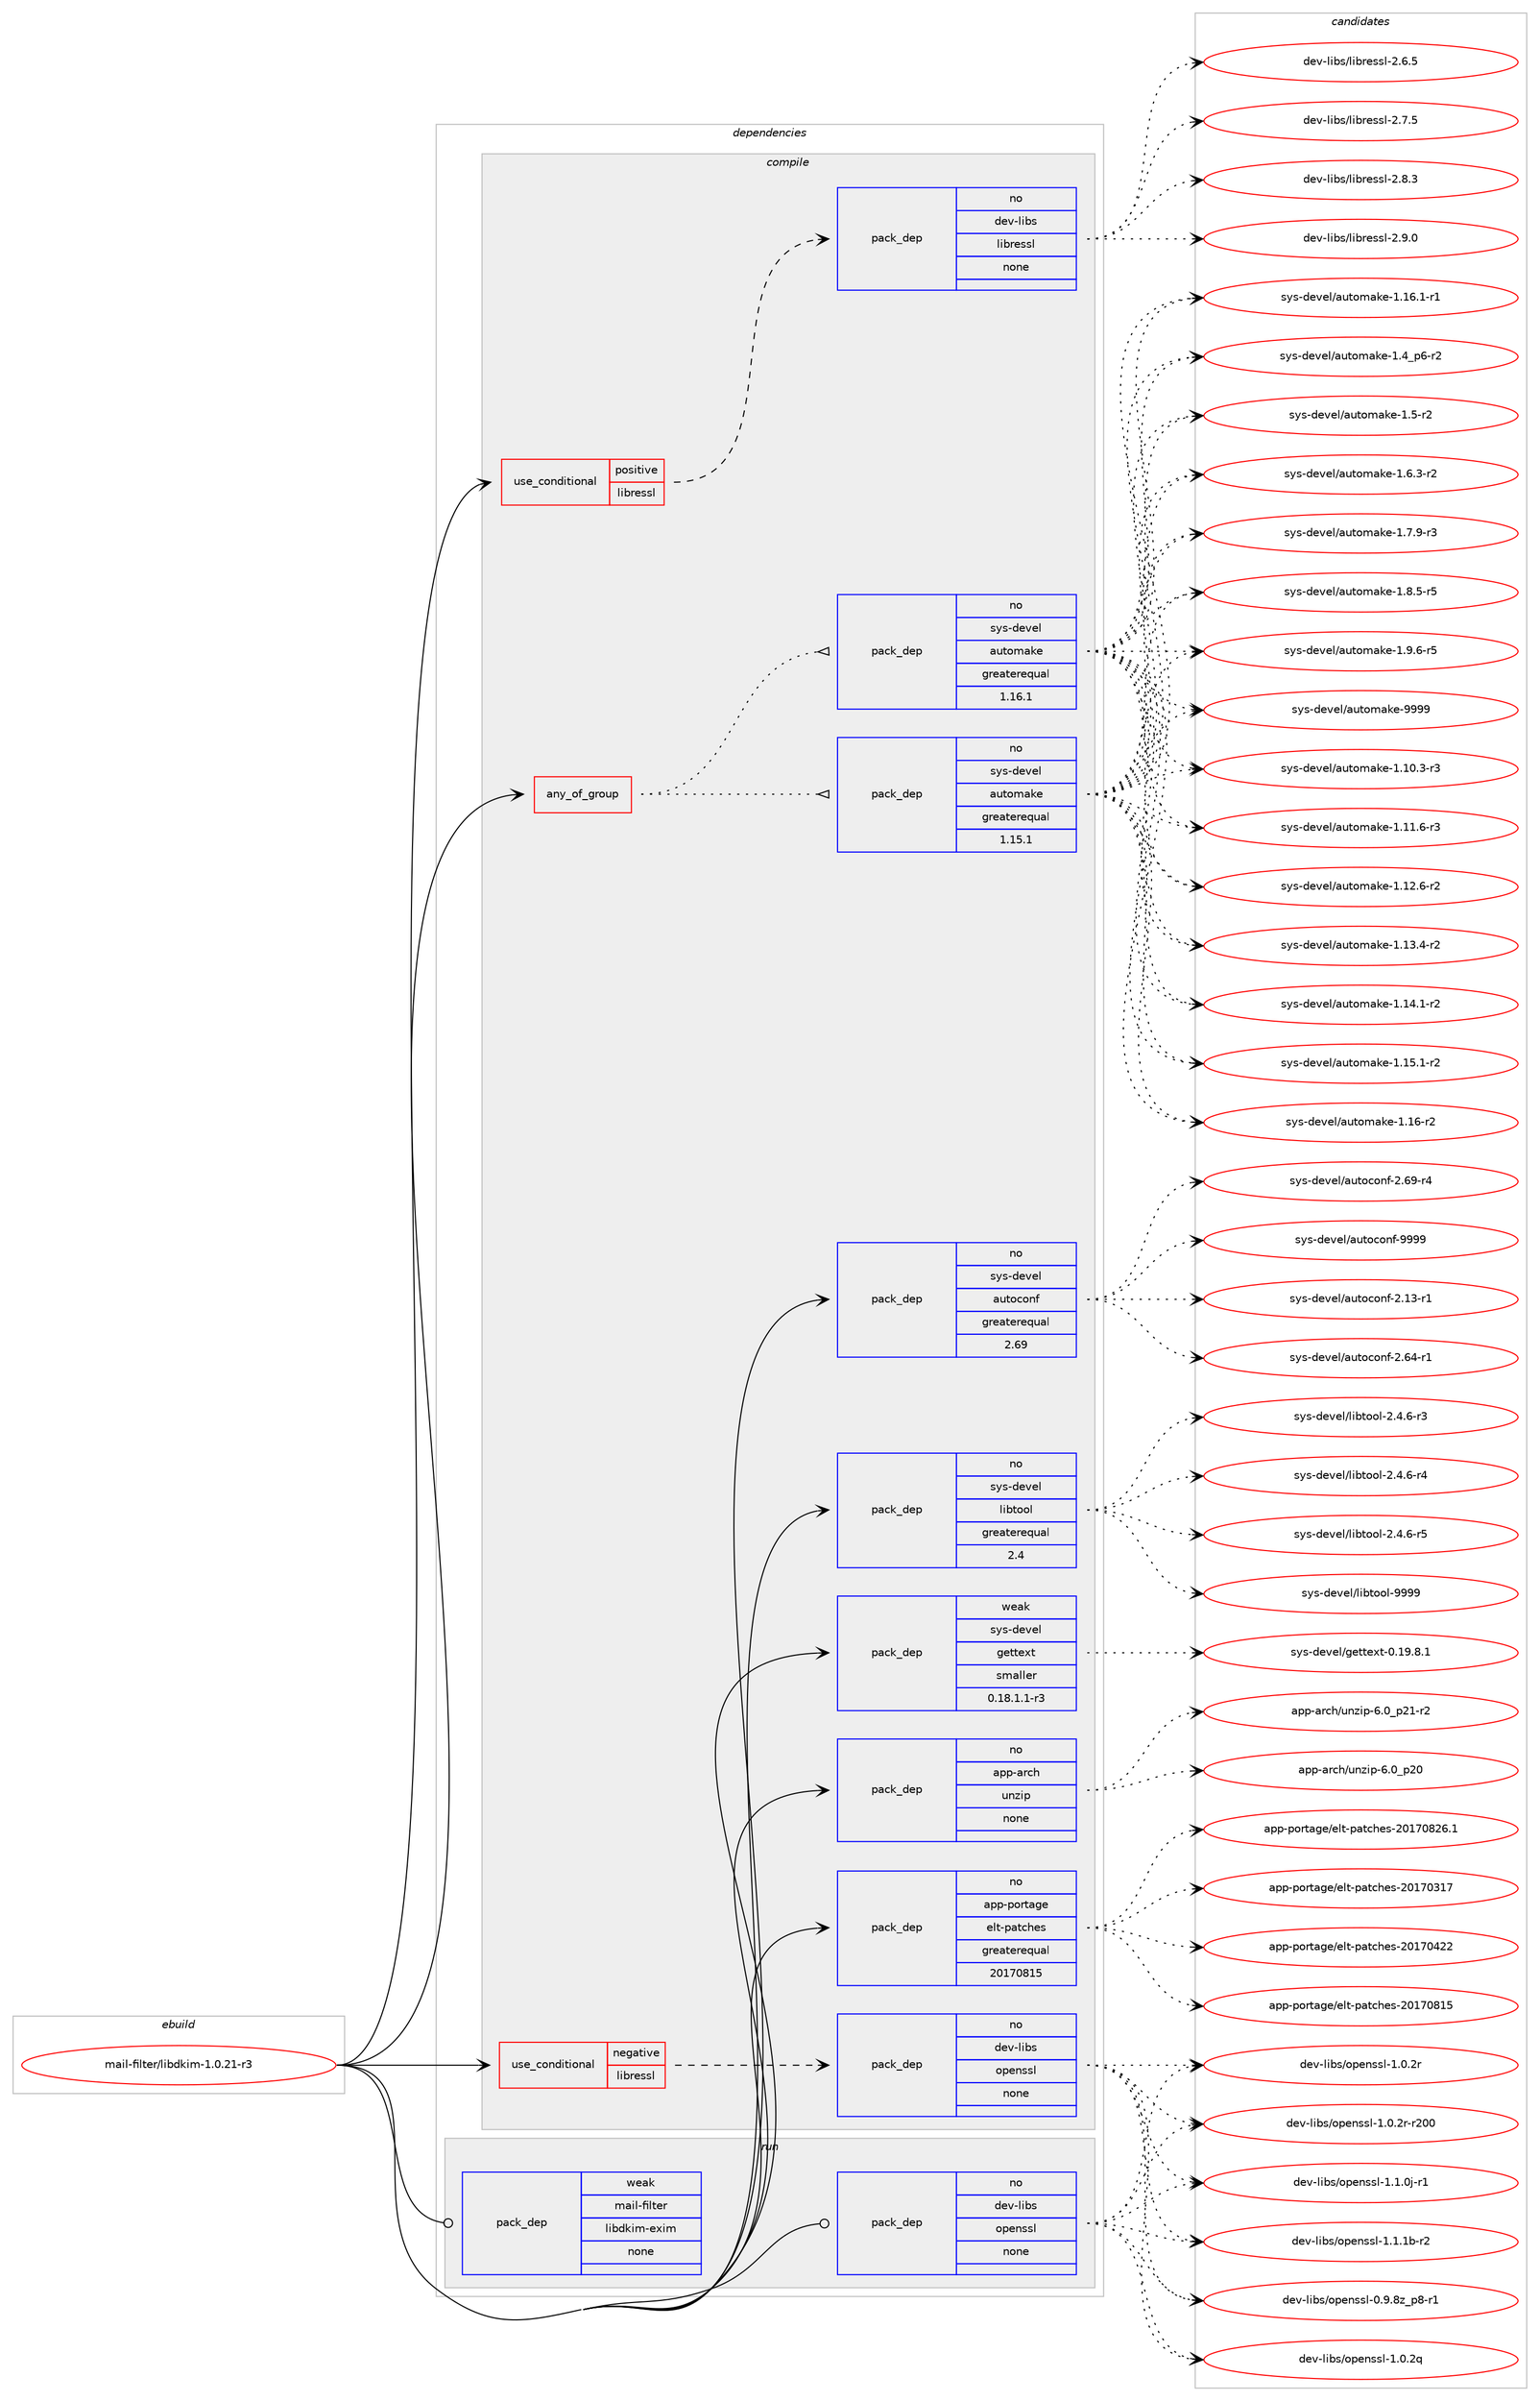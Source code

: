 digraph prolog {

# *************
# Graph options
# *************

newrank=true;
concentrate=true;
compound=true;
graph [rankdir=LR,fontname=Helvetica,fontsize=10,ranksep=1.5];#, ranksep=2.5, nodesep=0.2];
edge  [arrowhead=vee];
node  [fontname=Helvetica,fontsize=10];

# **********
# The ebuild
# **********

subgraph cluster_leftcol {
color=gray;
rank=same;
label=<<i>ebuild</i>>;
id [label="mail-filter/libdkim-1.0.21-r3", color=red, width=4, href="../mail-filter/libdkim-1.0.21-r3.svg"];
}

# ****************
# The dependencies
# ****************

subgraph cluster_midcol {
color=gray;
label=<<i>dependencies</i>>;
subgraph cluster_compile {
fillcolor="#eeeeee";
style=filled;
label=<<i>compile</i>>;
subgraph any24450 {
dependency1595285 [label=<<TABLE BORDER="0" CELLBORDER="1" CELLSPACING="0" CELLPADDING="4"><TR><TD CELLPADDING="10">any_of_group</TD></TR></TABLE>>, shape=none, color=red];subgraph pack1139341 {
dependency1595286 [label=<<TABLE BORDER="0" CELLBORDER="1" CELLSPACING="0" CELLPADDING="4" WIDTH="220"><TR><TD ROWSPAN="6" CELLPADDING="30">pack_dep</TD></TR><TR><TD WIDTH="110">no</TD></TR><TR><TD>sys-devel</TD></TR><TR><TD>automake</TD></TR><TR><TD>greaterequal</TD></TR><TR><TD>1.16.1</TD></TR></TABLE>>, shape=none, color=blue];
}
dependency1595285:e -> dependency1595286:w [weight=20,style="dotted",arrowhead="oinv"];
subgraph pack1139342 {
dependency1595287 [label=<<TABLE BORDER="0" CELLBORDER="1" CELLSPACING="0" CELLPADDING="4" WIDTH="220"><TR><TD ROWSPAN="6" CELLPADDING="30">pack_dep</TD></TR><TR><TD WIDTH="110">no</TD></TR><TR><TD>sys-devel</TD></TR><TR><TD>automake</TD></TR><TR><TD>greaterequal</TD></TR><TR><TD>1.15.1</TD></TR></TABLE>>, shape=none, color=blue];
}
dependency1595285:e -> dependency1595287:w [weight=20,style="dotted",arrowhead="oinv"];
}
id:e -> dependency1595285:w [weight=20,style="solid",arrowhead="vee"];
subgraph cond430850 {
dependency1595288 [label=<<TABLE BORDER="0" CELLBORDER="1" CELLSPACING="0" CELLPADDING="4"><TR><TD ROWSPAN="3" CELLPADDING="10">use_conditional</TD></TR><TR><TD>negative</TD></TR><TR><TD>libressl</TD></TR></TABLE>>, shape=none, color=red];
subgraph pack1139343 {
dependency1595289 [label=<<TABLE BORDER="0" CELLBORDER="1" CELLSPACING="0" CELLPADDING="4" WIDTH="220"><TR><TD ROWSPAN="6" CELLPADDING="30">pack_dep</TD></TR><TR><TD WIDTH="110">no</TD></TR><TR><TD>dev-libs</TD></TR><TR><TD>openssl</TD></TR><TR><TD>none</TD></TR><TR><TD></TD></TR></TABLE>>, shape=none, color=blue];
}
dependency1595288:e -> dependency1595289:w [weight=20,style="dashed",arrowhead="vee"];
}
id:e -> dependency1595288:w [weight=20,style="solid",arrowhead="vee"];
subgraph cond430851 {
dependency1595290 [label=<<TABLE BORDER="0" CELLBORDER="1" CELLSPACING="0" CELLPADDING="4"><TR><TD ROWSPAN="3" CELLPADDING="10">use_conditional</TD></TR><TR><TD>positive</TD></TR><TR><TD>libressl</TD></TR></TABLE>>, shape=none, color=red];
subgraph pack1139344 {
dependency1595291 [label=<<TABLE BORDER="0" CELLBORDER="1" CELLSPACING="0" CELLPADDING="4" WIDTH="220"><TR><TD ROWSPAN="6" CELLPADDING="30">pack_dep</TD></TR><TR><TD WIDTH="110">no</TD></TR><TR><TD>dev-libs</TD></TR><TR><TD>libressl</TD></TR><TR><TD>none</TD></TR><TR><TD></TD></TR></TABLE>>, shape=none, color=blue];
}
dependency1595290:e -> dependency1595291:w [weight=20,style="dashed",arrowhead="vee"];
}
id:e -> dependency1595290:w [weight=20,style="solid",arrowhead="vee"];
subgraph pack1139345 {
dependency1595292 [label=<<TABLE BORDER="0" CELLBORDER="1" CELLSPACING="0" CELLPADDING="4" WIDTH="220"><TR><TD ROWSPAN="6" CELLPADDING="30">pack_dep</TD></TR><TR><TD WIDTH="110">no</TD></TR><TR><TD>app-arch</TD></TR><TR><TD>unzip</TD></TR><TR><TD>none</TD></TR><TR><TD></TD></TR></TABLE>>, shape=none, color=blue];
}
id:e -> dependency1595292:w [weight=20,style="solid",arrowhead="vee"];
subgraph pack1139346 {
dependency1595293 [label=<<TABLE BORDER="0" CELLBORDER="1" CELLSPACING="0" CELLPADDING="4" WIDTH="220"><TR><TD ROWSPAN="6" CELLPADDING="30">pack_dep</TD></TR><TR><TD WIDTH="110">no</TD></TR><TR><TD>app-portage</TD></TR><TR><TD>elt-patches</TD></TR><TR><TD>greaterequal</TD></TR><TR><TD>20170815</TD></TR></TABLE>>, shape=none, color=blue];
}
id:e -> dependency1595293:w [weight=20,style="solid",arrowhead="vee"];
subgraph pack1139347 {
dependency1595294 [label=<<TABLE BORDER="0" CELLBORDER="1" CELLSPACING="0" CELLPADDING="4" WIDTH="220"><TR><TD ROWSPAN="6" CELLPADDING="30">pack_dep</TD></TR><TR><TD WIDTH="110">no</TD></TR><TR><TD>sys-devel</TD></TR><TR><TD>autoconf</TD></TR><TR><TD>greaterequal</TD></TR><TR><TD>2.69</TD></TR></TABLE>>, shape=none, color=blue];
}
id:e -> dependency1595294:w [weight=20,style="solid",arrowhead="vee"];
subgraph pack1139348 {
dependency1595295 [label=<<TABLE BORDER="0" CELLBORDER="1" CELLSPACING="0" CELLPADDING="4" WIDTH="220"><TR><TD ROWSPAN="6" CELLPADDING="30">pack_dep</TD></TR><TR><TD WIDTH="110">no</TD></TR><TR><TD>sys-devel</TD></TR><TR><TD>libtool</TD></TR><TR><TD>greaterequal</TD></TR><TR><TD>2.4</TD></TR></TABLE>>, shape=none, color=blue];
}
id:e -> dependency1595295:w [weight=20,style="solid",arrowhead="vee"];
subgraph pack1139349 {
dependency1595296 [label=<<TABLE BORDER="0" CELLBORDER="1" CELLSPACING="0" CELLPADDING="4" WIDTH="220"><TR><TD ROWSPAN="6" CELLPADDING="30">pack_dep</TD></TR><TR><TD WIDTH="110">weak</TD></TR><TR><TD>sys-devel</TD></TR><TR><TD>gettext</TD></TR><TR><TD>smaller</TD></TR><TR><TD>0.18.1.1-r3</TD></TR></TABLE>>, shape=none, color=blue];
}
id:e -> dependency1595296:w [weight=20,style="solid",arrowhead="vee"];
}
subgraph cluster_compileandrun {
fillcolor="#eeeeee";
style=filled;
label=<<i>compile and run</i>>;
}
subgraph cluster_run {
fillcolor="#eeeeee";
style=filled;
label=<<i>run</i>>;
subgraph pack1139350 {
dependency1595297 [label=<<TABLE BORDER="0" CELLBORDER="1" CELLSPACING="0" CELLPADDING="4" WIDTH="220"><TR><TD ROWSPAN="6" CELLPADDING="30">pack_dep</TD></TR><TR><TD WIDTH="110">no</TD></TR><TR><TD>dev-libs</TD></TR><TR><TD>openssl</TD></TR><TR><TD>none</TD></TR><TR><TD></TD></TR></TABLE>>, shape=none, color=blue];
}
id:e -> dependency1595297:w [weight=20,style="solid",arrowhead="odot"];
subgraph pack1139351 {
dependency1595298 [label=<<TABLE BORDER="0" CELLBORDER="1" CELLSPACING="0" CELLPADDING="4" WIDTH="220"><TR><TD ROWSPAN="6" CELLPADDING="30">pack_dep</TD></TR><TR><TD WIDTH="110">weak</TD></TR><TR><TD>mail-filter</TD></TR><TR><TD>libdkim-exim</TD></TR><TR><TD>none</TD></TR><TR><TD></TD></TR></TABLE>>, shape=none, color=blue];
}
id:e -> dependency1595298:w [weight=20,style="solid",arrowhead="odot"];
}
}

# **************
# The candidates
# **************

subgraph cluster_choices {
rank=same;
color=gray;
label=<<i>candidates</i>>;

subgraph choice1139341 {
color=black;
nodesep=1;
choice11512111545100101118101108479711711611110997107101454946494846514511451 [label="sys-devel/automake-1.10.3-r3", color=red, width=4,href="../sys-devel/automake-1.10.3-r3.svg"];
choice11512111545100101118101108479711711611110997107101454946494946544511451 [label="sys-devel/automake-1.11.6-r3", color=red, width=4,href="../sys-devel/automake-1.11.6-r3.svg"];
choice11512111545100101118101108479711711611110997107101454946495046544511450 [label="sys-devel/automake-1.12.6-r2", color=red, width=4,href="../sys-devel/automake-1.12.6-r2.svg"];
choice11512111545100101118101108479711711611110997107101454946495146524511450 [label="sys-devel/automake-1.13.4-r2", color=red, width=4,href="../sys-devel/automake-1.13.4-r2.svg"];
choice11512111545100101118101108479711711611110997107101454946495246494511450 [label="sys-devel/automake-1.14.1-r2", color=red, width=4,href="../sys-devel/automake-1.14.1-r2.svg"];
choice11512111545100101118101108479711711611110997107101454946495346494511450 [label="sys-devel/automake-1.15.1-r2", color=red, width=4,href="../sys-devel/automake-1.15.1-r2.svg"];
choice1151211154510010111810110847971171161111099710710145494649544511450 [label="sys-devel/automake-1.16-r2", color=red, width=4,href="../sys-devel/automake-1.16-r2.svg"];
choice11512111545100101118101108479711711611110997107101454946495446494511449 [label="sys-devel/automake-1.16.1-r1", color=red, width=4,href="../sys-devel/automake-1.16.1-r1.svg"];
choice115121115451001011181011084797117116111109971071014549465295112544511450 [label="sys-devel/automake-1.4_p6-r2", color=red, width=4,href="../sys-devel/automake-1.4_p6-r2.svg"];
choice11512111545100101118101108479711711611110997107101454946534511450 [label="sys-devel/automake-1.5-r2", color=red, width=4,href="../sys-devel/automake-1.5-r2.svg"];
choice115121115451001011181011084797117116111109971071014549465446514511450 [label="sys-devel/automake-1.6.3-r2", color=red, width=4,href="../sys-devel/automake-1.6.3-r2.svg"];
choice115121115451001011181011084797117116111109971071014549465546574511451 [label="sys-devel/automake-1.7.9-r3", color=red, width=4,href="../sys-devel/automake-1.7.9-r3.svg"];
choice115121115451001011181011084797117116111109971071014549465646534511453 [label="sys-devel/automake-1.8.5-r5", color=red, width=4,href="../sys-devel/automake-1.8.5-r5.svg"];
choice115121115451001011181011084797117116111109971071014549465746544511453 [label="sys-devel/automake-1.9.6-r5", color=red, width=4,href="../sys-devel/automake-1.9.6-r5.svg"];
choice115121115451001011181011084797117116111109971071014557575757 [label="sys-devel/automake-9999", color=red, width=4,href="../sys-devel/automake-9999.svg"];
dependency1595286:e -> choice11512111545100101118101108479711711611110997107101454946494846514511451:w [style=dotted,weight="100"];
dependency1595286:e -> choice11512111545100101118101108479711711611110997107101454946494946544511451:w [style=dotted,weight="100"];
dependency1595286:e -> choice11512111545100101118101108479711711611110997107101454946495046544511450:w [style=dotted,weight="100"];
dependency1595286:e -> choice11512111545100101118101108479711711611110997107101454946495146524511450:w [style=dotted,weight="100"];
dependency1595286:e -> choice11512111545100101118101108479711711611110997107101454946495246494511450:w [style=dotted,weight="100"];
dependency1595286:e -> choice11512111545100101118101108479711711611110997107101454946495346494511450:w [style=dotted,weight="100"];
dependency1595286:e -> choice1151211154510010111810110847971171161111099710710145494649544511450:w [style=dotted,weight="100"];
dependency1595286:e -> choice11512111545100101118101108479711711611110997107101454946495446494511449:w [style=dotted,weight="100"];
dependency1595286:e -> choice115121115451001011181011084797117116111109971071014549465295112544511450:w [style=dotted,weight="100"];
dependency1595286:e -> choice11512111545100101118101108479711711611110997107101454946534511450:w [style=dotted,weight="100"];
dependency1595286:e -> choice115121115451001011181011084797117116111109971071014549465446514511450:w [style=dotted,weight="100"];
dependency1595286:e -> choice115121115451001011181011084797117116111109971071014549465546574511451:w [style=dotted,weight="100"];
dependency1595286:e -> choice115121115451001011181011084797117116111109971071014549465646534511453:w [style=dotted,weight="100"];
dependency1595286:e -> choice115121115451001011181011084797117116111109971071014549465746544511453:w [style=dotted,weight="100"];
dependency1595286:e -> choice115121115451001011181011084797117116111109971071014557575757:w [style=dotted,weight="100"];
}
subgraph choice1139342 {
color=black;
nodesep=1;
choice11512111545100101118101108479711711611110997107101454946494846514511451 [label="sys-devel/automake-1.10.3-r3", color=red, width=4,href="../sys-devel/automake-1.10.3-r3.svg"];
choice11512111545100101118101108479711711611110997107101454946494946544511451 [label="sys-devel/automake-1.11.6-r3", color=red, width=4,href="../sys-devel/automake-1.11.6-r3.svg"];
choice11512111545100101118101108479711711611110997107101454946495046544511450 [label="sys-devel/automake-1.12.6-r2", color=red, width=4,href="../sys-devel/automake-1.12.6-r2.svg"];
choice11512111545100101118101108479711711611110997107101454946495146524511450 [label="sys-devel/automake-1.13.4-r2", color=red, width=4,href="../sys-devel/automake-1.13.4-r2.svg"];
choice11512111545100101118101108479711711611110997107101454946495246494511450 [label="sys-devel/automake-1.14.1-r2", color=red, width=4,href="../sys-devel/automake-1.14.1-r2.svg"];
choice11512111545100101118101108479711711611110997107101454946495346494511450 [label="sys-devel/automake-1.15.1-r2", color=red, width=4,href="../sys-devel/automake-1.15.1-r2.svg"];
choice1151211154510010111810110847971171161111099710710145494649544511450 [label="sys-devel/automake-1.16-r2", color=red, width=4,href="../sys-devel/automake-1.16-r2.svg"];
choice11512111545100101118101108479711711611110997107101454946495446494511449 [label="sys-devel/automake-1.16.1-r1", color=red, width=4,href="../sys-devel/automake-1.16.1-r1.svg"];
choice115121115451001011181011084797117116111109971071014549465295112544511450 [label="sys-devel/automake-1.4_p6-r2", color=red, width=4,href="../sys-devel/automake-1.4_p6-r2.svg"];
choice11512111545100101118101108479711711611110997107101454946534511450 [label="sys-devel/automake-1.5-r2", color=red, width=4,href="../sys-devel/automake-1.5-r2.svg"];
choice115121115451001011181011084797117116111109971071014549465446514511450 [label="sys-devel/automake-1.6.3-r2", color=red, width=4,href="../sys-devel/automake-1.6.3-r2.svg"];
choice115121115451001011181011084797117116111109971071014549465546574511451 [label="sys-devel/automake-1.7.9-r3", color=red, width=4,href="../sys-devel/automake-1.7.9-r3.svg"];
choice115121115451001011181011084797117116111109971071014549465646534511453 [label="sys-devel/automake-1.8.5-r5", color=red, width=4,href="../sys-devel/automake-1.8.5-r5.svg"];
choice115121115451001011181011084797117116111109971071014549465746544511453 [label="sys-devel/automake-1.9.6-r5", color=red, width=4,href="../sys-devel/automake-1.9.6-r5.svg"];
choice115121115451001011181011084797117116111109971071014557575757 [label="sys-devel/automake-9999", color=red, width=4,href="../sys-devel/automake-9999.svg"];
dependency1595287:e -> choice11512111545100101118101108479711711611110997107101454946494846514511451:w [style=dotted,weight="100"];
dependency1595287:e -> choice11512111545100101118101108479711711611110997107101454946494946544511451:w [style=dotted,weight="100"];
dependency1595287:e -> choice11512111545100101118101108479711711611110997107101454946495046544511450:w [style=dotted,weight="100"];
dependency1595287:e -> choice11512111545100101118101108479711711611110997107101454946495146524511450:w [style=dotted,weight="100"];
dependency1595287:e -> choice11512111545100101118101108479711711611110997107101454946495246494511450:w [style=dotted,weight="100"];
dependency1595287:e -> choice11512111545100101118101108479711711611110997107101454946495346494511450:w [style=dotted,weight="100"];
dependency1595287:e -> choice1151211154510010111810110847971171161111099710710145494649544511450:w [style=dotted,weight="100"];
dependency1595287:e -> choice11512111545100101118101108479711711611110997107101454946495446494511449:w [style=dotted,weight="100"];
dependency1595287:e -> choice115121115451001011181011084797117116111109971071014549465295112544511450:w [style=dotted,weight="100"];
dependency1595287:e -> choice11512111545100101118101108479711711611110997107101454946534511450:w [style=dotted,weight="100"];
dependency1595287:e -> choice115121115451001011181011084797117116111109971071014549465446514511450:w [style=dotted,weight="100"];
dependency1595287:e -> choice115121115451001011181011084797117116111109971071014549465546574511451:w [style=dotted,weight="100"];
dependency1595287:e -> choice115121115451001011181011084797117116111109971071014549465646534511453:w [style=dotted,weight="100"];
dependency1595287:e -> choice115121115451001011181011084797117116111109971071014549465746544511453:w [style=dotted,weight="100"];
dependency1595287:e -> choice115121115451001011181011084797117116111109971071014557575757:w [style=dotted,weight="100"];
}
subgraph choice1139343 {
color=black;
nodesep=1;
choice10010111845108105981154711111210111011511510845484657465612295112564511449 [label="dev-libs/openssl-0.9.8z_p8-r1", color=red, width=4,href="../dev-libs/openssl-0.9.8z_p8-r1.svg"];
choice100101118451081059811547111112101110115115108454946484650113 [label="dev-libs/openssl-1.0.2q", color=red, width=4,href="../dev-libs/openssl-1.0.2q.svg"];
choice100101118451081059811547111112101110115115108454946484650114 [label="dev-libs/openssl-1.0.2r", color=red, width=4,href="../dev-libs/openssl-1.0.2r.svg"];
choice10010111845108105981154711111210111011511510845494648465011445114504848 [label="dev-libs/openssl-1.0.2r-r200", color=red, width=4,href="../dev-libs/openssl-1.0.2r-r200.svg"];
choice1001011184510810598115471111121011101151151084549464946481064511449 [label="dev-libs/openssl-1.1.0j-r1", color=red, width=4,href="../dev-libs/openssl-1.1.0j-r1.svg"];
choice100101118451081059811547111112101110115115108454946494649984511450 [label="dev-libs/openssl-1.1.1b-r2", color=red, width=4,href="../dev-libs/openssl-1.1.1b-r2.svg"];
dependency1595289:e -> choice10010111845108105981154711111210111011511510845484657465612295112564511449:w [style=dotted,weight="100"];
dependency1595289:e -> choice100101118451081059811547111112101110115115108454946484650113:w [style=dotted,weight="100"];
dependency1595289:e -> choice100101118451081059811547111112101110115115108454946484650114:w [style=dotted,weight="100"];
dependency1595289:e -> choice10010111845108105981154711111210111011511510845494648465011445114504848:w [style=dotted,weight="100"];
dependency1595289:e -> choice1001011184510810598115471111121011101151151084549464946481064511449:w [style=dotted,weight="100"];
dependency1595289:e -> choice100101118451081059811547111112101110115115108454946494649984511450:w [style=dotted,weight="100"];
}
subgraph choice1139344 {
color=black;
nodesep=1;
choice10010111845108105981154710810598114101115115108455046544653 [label="dev-libs/libressl-2.6.5", color=red, width=4,href="../dev-libs/libressl-2.6.5.svg"];
choice10010111845108105981154710810598114101115115108455046554653 [label="dev-libs/libressl-2.7.5", color=red, width=4,href="../dev-libs/libressl-2.7.5.svg"];
choice10010111845108105981154710810598114101115115108455046564651 [label="dev-libs/libressl-2.8.3", color=red, width=4,href="../dev-libs/libressl-2.8.3.svg"];
choice10010111845108105981154710810598114101115115108455046574648 [label="dev-libs/libressl-2.9.0", color=red, width=4,href="../dev-libs/libressl-2.9.0.svg"];
dependency1595291:e -> choice10010111845108105981154710810598114101115115108455046544653:w [style=dotted,weight="100"];
dependency1595291:e -> choice10010111845108105981154710810598114101115115108455046554653:w [style=dotted,weight="100"];
dependency1595291:e -> choice10010111845108105981154710810598114101115115108455046564651:w [style=dotted,weight="100"];
dependency1595291:e -> choice10010111845108105981154710810598114101115115108455046574648:w [style=dotted,weight="100"];
}
subgraph choice1139345 {
color=black;
nodesep=1;
choice971121124597114991044711711012210511245544648951125048 [label="app-arch/unzip-6.0_p20", color=red, width=4,href="../app-arch/unzip-6.0_p20.svg"];
choice9711211245971149910447117110122105112455446489511250494511450 [label="app-arch/unzip-6.0_p21-r2", color=red, width=4,href="../app-arch/unzip-6.0_p21-r2.svg"];
dependency1595292:e -> choice971121124597114991044711711012210511245544648951125048:w [style=dotted,weight="100"];
dependency1595292:e -> choice9711211245971149910447117110122105112455446489511250494511450:w [style=dotted,weight="100"];
}
subgraph choice1139346 {
color=black;
nodesep=1;
choice97112112451121111141169710310147101108116451129711699104101115455048495548514955 [label="app-portage/elt-patches-20170317", color=red, width=4,href="../app-portage/elt-patches-20170317.svg"];
choice97112112451121111141169710310147101108116451129711699104101115455048495548525050 [label="app-portage/elt-patches-20170422", color=red, width=4,href="../app-portage/elt-patches-20170422.svg"];
choice97112112451121111141169710310147101108116451129711699104101115455048495548564953 [label="app-portage/elt-patches-20170815", color=red, width=4,href="../app-portage/elt-patches-20170815.svg"];
choice971121124511211111411697103101471011081164511297116991041011154550484955485650544649 [label="app-portage/elt-patches-20170826.1", color=red, width=4,href="../app-portage/elt-patches-20170826.1.svg"];
dependency1595293:e -> choice97112112451121111141169710310147101108116451129711699104101115455048495548514955:w [style=dotted,weight="100"];
dependency1595293:e -> choice97112112451121111141169710310147101108116451129711699104101115455048495548525050:w [style=dotted,weight="100"];
dependency1595293:e -> choice97112112451121111141169710310147101108116451129711699104101115455048495548564953:w [style=dotted,weight="100"];
dependency1595293:e -> choice971121124511211111411697103101471011081164511297116991041011154550484955485650544649:w [style=dotted,weight="100"];
}
subgraph choice1139347 {
color=black;
nodesep=1;
choice1151211154510010111810110847971171161119911111010245504649514511449 [label="sys-devel/autoconf-2.13-r1", color=red, width=4,href="../sys-devel/autoconf-2.13-r1.svg"];
choice1151211154510010111810110847971171161119911111010245504654524511449 [label="sys-devel/autoconf-2.64-r1", color=red, width=4,href="../sys-devel/autoconf-2.64-r1.svg"];
choice1151211154510010111810110847971171161119911111010245504654574511452 [label="sys-devel/autoconf-2.69-r4", color=red, width=4,href="../sys-devel/autoconf-2.69-r4.svg"];
choice115121115451001011181011084797117116111991111101024557575757 [label="sys-devel/autoconf-9999", color=red, width=4,href="../sys-devel/autoconf-9999.svg"];
dependency1595294:e -> choice1151211154510010111810110847971171161119911111010245504649514511449:w [style=dotted,weight="100"];
dependency1595294:e -> choice1151211154510010111810110847971171161119911111010245504654524511449:w [style=dotted,weight="100"];
dependency1595294:e -> choice1151211154510010111810110847971171161119911111010245504654574511452:w [style=dotted,weight="100"];
dependency1595294:e -> choice115121115451001011181011084797117116111991111101024557575757:w [style=dotted,weight="100"];
}
subgraph choice1139348 {
color=black;
nodesep=1;
choice1151211154510010111810110847108105981161111111084550465246544511451 [label="sys-devel/libtool-2.4.6-r3", color=red, width=4,href="../sys-devel/libtool-2.4.6-r3.svg"];
choice1151211154510010111810110847108105981161111111084550465246544511452 [label="sys-devel/libtool-2.4.6-r4", color=red, width=4,href="../sys-devel/libtool-2.4.6-r4.svg"];
choice1151211154510010111810110847108105981161111111084550465246544511453 [label="sys-devel/libtool-2.4.6-r5", color=red, width=4,href="../sys-devel/libtool-2.4.6-r5.svg"];
choice1151211154510010111810110847108105981161111111084557575757 [label="sys-devel/libtool-9999", color=red, width=4,href="../sys-devel/libtool-9999.svg"];
dependency1595295:e -> choice1151211154510010111810110847108105981161111111084550465246544511451:w [style=dotted,weight="100"];
dependency1595295:e -> choice1151211154510010111810110847108105981161111111084550465246544511452:w [style=dotted,weight="100"];
dependency1595295:e -> choice1151211154510010111810110847108105981161111111084550465246544511453:w [style=dotted,weight="100"];
dependency1595295:e -> choice1151211154510010111810110847108105981161111111084557575757:w [style=dotted,weight="100"];
}
subgraph choice1139349 {
color=black;
nodesep=1;
choice1151211154510010111810110847103101116116101120116454846495746564649 [label="sys-devel/gettext-0.19.8.1", color=red, width=4,href="../sys-devel/gettext-0.19.8.1.svg"];
dependency1595296:e -> choice1151211154510010111810110847103101116116101120116454846495746564649:w [style=dotted,weight="100"];
}
subgraph choice1139350 {
color=black;
nodesep=1;
choice10010111845108105981154711111210111011511510845484657465612295112564511449 [label="dev-libs/openssl-0.9.8z_p8-r1", color=red, width=4,href="../dev-libs/openssl-0.9.8z_p8-r1.svg"];
choice100101118451081059811547111112101110115115108454946484650113 [label="dev-libs/openssl-1.0.2q", color=red, width=4,href="../dev-libs/openssl-1.0.2q.svg"];
choice100101118451081059811547111112101110115115108454946484650114 [label="dev-libs/openssl-1.0.2r", color=red, width=4,href="../dev-libs/openssl-1.0.2r.svg"];
choice10010111845108105981154711111210111011511510845494648465011445114504848 [label="dev-libs/openssl-1.0.2r-r200", color=red, width=4,href="../dev-libs/openssl-1.0.2r-r200.svg"];
choice1001011184510810598115471111121011101151151084549464946481064511449 [label="dev-libs/openssl-1.1.0j-r1", color=red, width=4,href="../dev-libs/openssl-1.1.0j-r1.svg"];
choice100101118451081059811547111112101110115115108454946494649984511450 [label="dev-libs/openssl-1.1.1b-r2", color=red, width=4,href="../dev-libs/openssl-1.1.1b-r2.svg"];
dependency1595297:e -> choice10010111845108105981154711111210111011511510845484657465612295112564511449:w [style=dotted,weight="100"];
dependency1595297:e -> choice100101118451081059811547111112101110115115108454946484650113:w [style=dotted,weight="100"];
dependency1595297:e -> choice100101118451081059811547111112101110115115108454946484650114:w [style=dotted,weight="100"];
dependency1595297:e -> choice10010111845108105981154711111210111011511510845494648465011445114504848:w [style=dotted,weight="100"];
dependency1595297:e -> choice1001011184510810598115471111121011101151151084549464946481064511449:w [style=dotted,weight="100"];
dependency1595297:e -> choice100101118451081059811547111112101110115115108454946494649984511450:w [style=dotted,weight="100"];
}
subgraph choice1139351 {
color=black;
nodesep=1;
}
}

}
